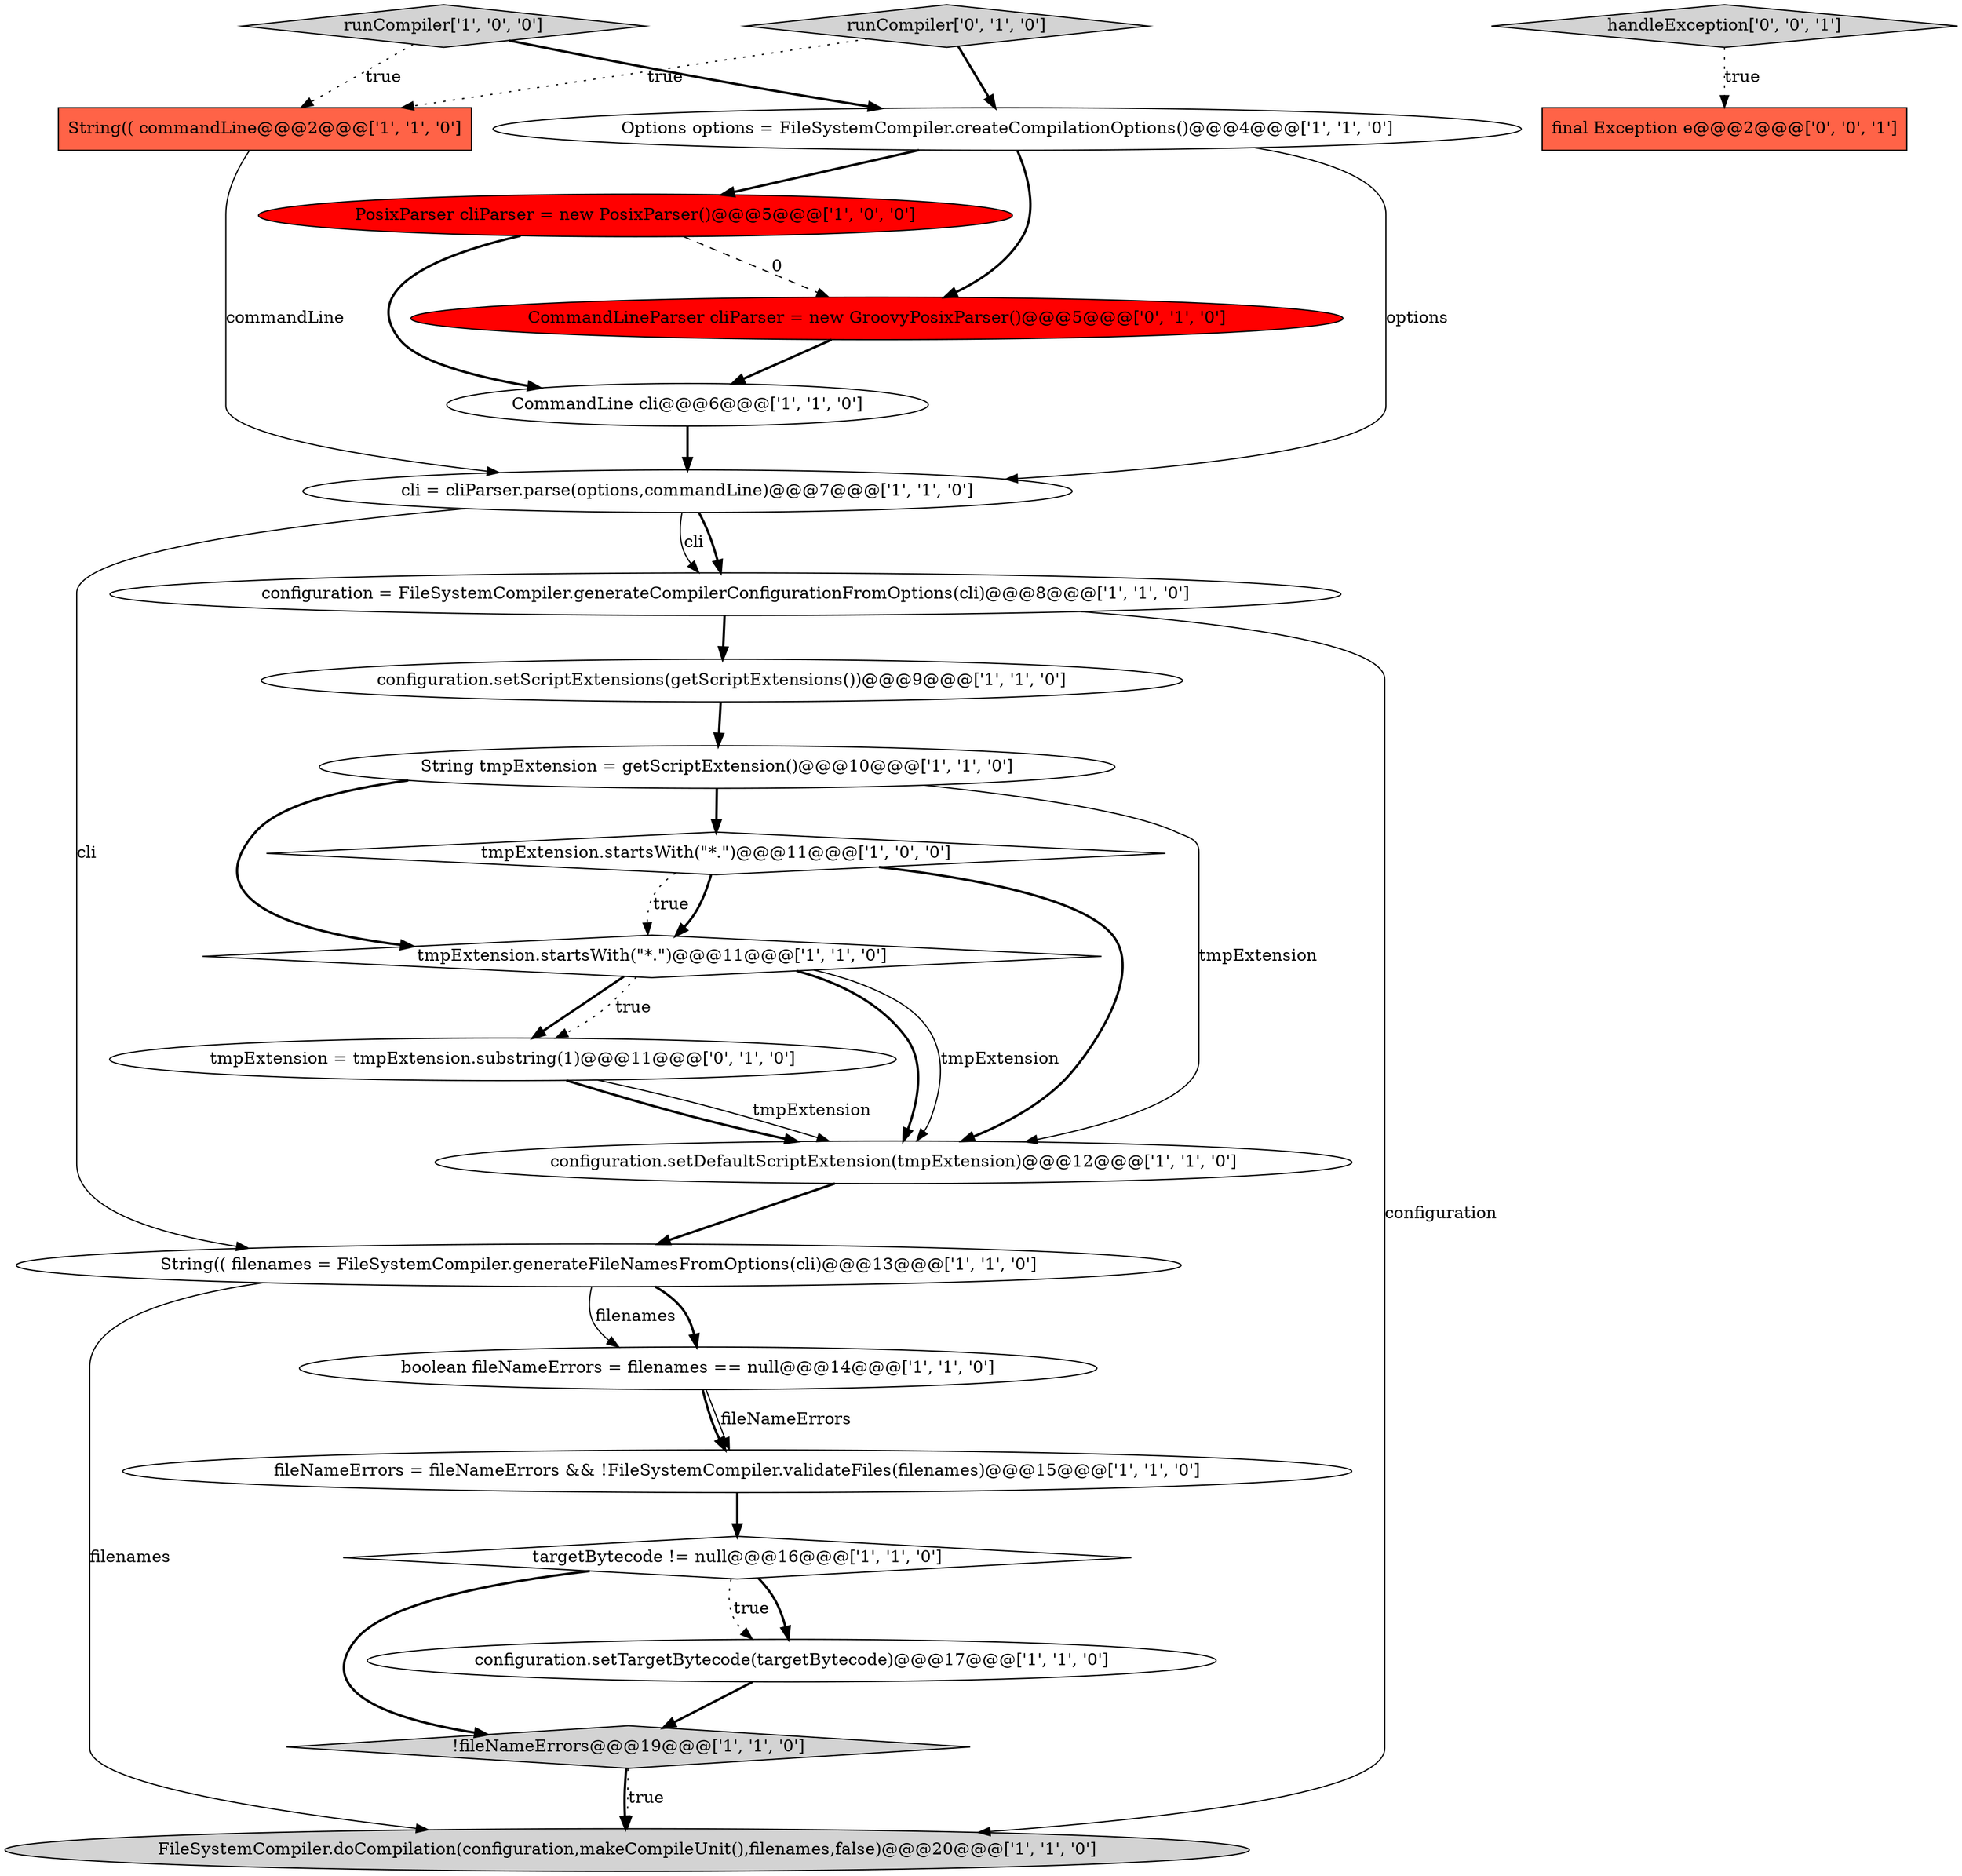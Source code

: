digraph {
17 [style = filled, label = "runCompiler['1', '0', '0']", fillcolor = lightgray, shape = diamond image = "AAA0AAABBB1BBB"];
22 [style = filled, label = "final Exception e@@@2@@@['0', '0', '1']", fillcolor = tomato, shape = box image = "AAA0AAABBB3BBB"];
21 [style = filled, label = "tmpExtension = tmpExtension.substring(1)@@@11@@@['0', '1', '0']", fillcolor = white, shape = ellipse image = "AAA0AAABBB2BBB"];
10 [style = filled, label = "PosixParser cliParser = new PosixParser()@@@5@@@['1', '0', '0']", fillcolor = red, shape = ellipse image = "AAA1AAABBB1BBB"];
12 [style = filled, label = "fileNameErrors = fileNameErrors && !FileSystemCompiler.validateFiles(filenames)@@@15@@@['1', '1', '0']", fillcolor = white, shape = ellipse image = "AAA0AAABBB1BBB"];
23 [style = filled, label = "handleException['0', '0', '1']", fillcolor = lightgray, shape = diamond image = "AAA0AAABBB3BBB"];
6 [style = filled, label = "String(( filenames = FileSystemCompiler.generateFileNamesFromOptions(cli)@@@13@@@['1', '1', '0']", fillcolor = white, shape = ellipse image = "AAA0AAABBB1BBB"];
4 [style = filled, label = "tmpExtension.startsWith(\"*.\")@@@11@@@['1', '1', '0']", fillcolor = white, shape = diamond image = "AAA0AAABBB1BBB"];
16 [style = filled, label = "targetBytecode != null@@@16@@@['1', '1', '0']", fillcolor = white, shape = diamond image = "AAA0AAABBB1BBB"];
7 [style = filled, label = "configuration.setTargetBytecode(targetBytecode)@@@17@@@['1', '1', '0']", fillcolor = white, shape = ellipse image = "AAA0AAABBB1BBB"];
5 [style = filled, label = "configuration = FileSystemCompiler.generateCompilerConfigurationFromOptions(cli)@@@8@@@['1', '1', '0']", fillcolor = white, shape = ellipse image = "AAA0AAABBB1BBB"];
20 [style = filled, label = "CommandLineParser cliParser = new GroovyPosixParser()@@@5@@@['0', '1', '0']", fillcolor = red, shape = ellipse image = "AAA1AAABBB2BBB"];
15 [style = filled, label = "configuration.setScriptExtensions(getScriptExtensions())@@@9@@@['1', '1', '0']", fillcolor = white, shape = ellipse image = "AAA0AAABBB1BBB"];
19 [style = filled, label = "runCompiler['0', '1', '0']", fillcolor = lightgray, shape = diamond image = "AAA0AAABBB2BBB"];
11 [style = filled, label = "cli = cliParser.parse(options,commandLine)@@@7@@@['1', '1', '0']", fillcolor = white, shape = ellipse image = "AAA0AAABBB1BBB"];
9 [style = filled, label = "String(( commandLine@@@2@@@['1', '1', '0']", fillcolor = tomato, shape = box image = "AAA0AAABBB1BBB"];
18 [style = filled, label = "configuration.setDefaultScriptExtension(tmpExtension)@@@12@@@['1', '1', '0']", fillcolor = white, shape = ellipse image = "AAA0AAABBB1BBB"];
14 [style = filled, label = "CommandLine cli@@@6@@@['1', '1', '0']", fillcolor = white, shape = ellipse image = "AAA0AAABBB1BBB"];
0 [style = filled, label = "FileSystemCompiler.doCompilation(configuration,makeCompileUnit(),filenames,false)@@@20@@@['1', '1', '0']", fillcolor = lightgray, shape = ellipse image = "AAA0AAABBB1BBB"];
8 [style = filled, label = "!fileNameErrors@@@19@@@['1', '1', '0']", fillcolor = lightgray, shape = diamond image = "AAA0AAABBB1BBB"];
13 [style = filled, label = "boolean fileNameErrors = filenames == null@@@14@@@['1', '1', '0']", fillcolor = white, shape = ellipse image = "AAA0AAABBB1BBB"];
2 [style = filled, label = "tmpExtension.startsWith(\"*.\")@@@11@@@['1', '0', '0']", fillcolor = white, shape = diamond image = "AAA0AAABBB1BBB"];
1 [style = filled, label = "Options options = FileSystemCompiler.createCompilationOptions()@@@4@@@['1', '1', '0']", fillcolor = white, shape = ellipse image = "AAA0AAABBB1BBB"];
3 [style = filled, label = "String tmpExtension = getScriptExtension()@@@10@@@['1', '1', '0']", fillcolor = white, shape = ellipse image = "AAA0AAABBB1BBB"];
17->1 [style = bold, label=""];
16->8 [style = bold, label=""];
23->22 [style = dotted, label="true"];
10->14 [style = bold, label=""];
16->7 [style = bold, label=""];
4->21 [style = bold, label=""];
1->20 [style = bold, label=""];
5->15 [style = bold, label=""];
2->18 [style = bold, label=""];
4->18 [style = bold, label=""];
20->14 [style = bold, label=""];
12->16 [style = bold, label=""];
15->3 [style = bold, label=""];
7->8 [style = bold, label=""];
2->4 [style = bold, label=""];
3->4 [style = bold, label=""];
21->18 [style = bold, label=""];
3->18 [style = solid, label="tmpExtension"];
1->11 [style = solid, label="options"];
8->0 [style = bold, label=""];
16->7 [style = dotted, label="true"];
4->21 [style = dotted, label="true"];
11->5 [style = bold, label=""];
19->1 [style = bold, label=""];
13->12 [style = bold, label=""];
3->2 [style = bold, label=""];
18->6 [style = bold, label=""];
9->11 [style = solid, label="commandLine"];
5->0 [style = solid, label="configuration"];
6->13 [style = bold, label=""];
17->9 [style = dotted, label="true"];
4->18 [style = solid, label="tmpExtension"];
2->4 [style = dotted, label="true"];
6->0 [style = solid, label="filenames"];
19->9 [style = dotted, label="true"];
13->12 [style = solid, label="fileNameErrors"];
10->20 [style = dashed, label="0"];
11->5 [style = solid, label="cli"];
8->0 [style = dotted, label="true"];
21->18 [style = solid, label="tmpExtension"];
1->10 [style = bold, label=""];
14->11 [style = bold, label=""];
11->6 [style = solid, label="cli"];
6->13 [style = solid, label="filenames"];
}

